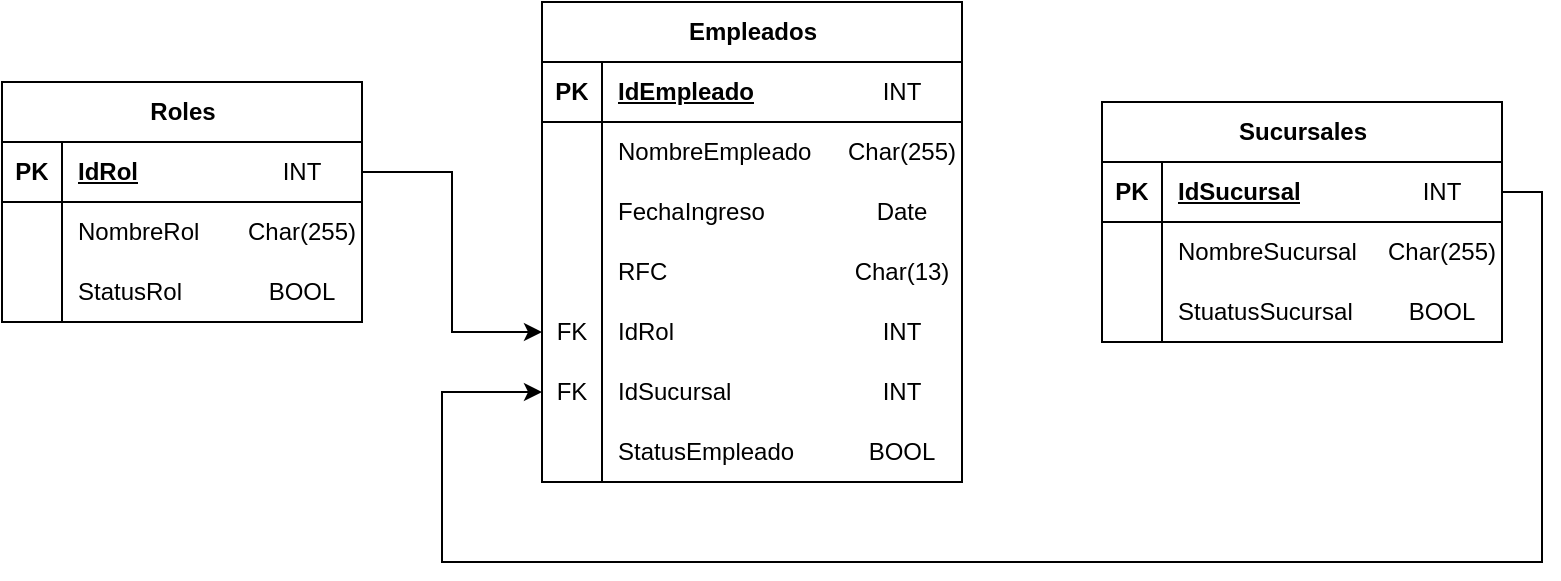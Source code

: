 <mxfile version="23.1.1" type="device">
  <diagram name="Page-1" id="CdMkw68POMr5SDG6O2PI">
    <mxGraphModel dx="1941" dy="936" grid="1" gridSize="10" guides="1" tooltips="1" connect="1" arrows="1" fold="1" page="1" pageScale="1" pageWidth="850" pageHeight="1100" math="0" shadow="0">
      <root>
        <mxCell id="0" />
        <mxCell id="1" parent="0" />
        <mxCell id="4RsAGTteASAhm9wXWUzw-1" value="Roles" style="shape=table;startSize=30;container=1;collapsible=1;childLayout=tableLayout;fixedRows=1;rowLines=0;fontStyle=1;align=center;resizeLast=1;html=1;" vertex="1" parent="1">
          <mxGeometry x="50" y="440" width="180" height="120" as="geometry" />
        </mxCell>
        <mxCell id="4RsAGTteASAhm9wXWUzw-2" value="" style="shape=tableRow;horizontal=0;startSize=0;swimlaneHead=0;swimlaneBody=0;fillColor=none;collapsible=0;dropTarget=0;points=[[0,0.5],[1,0.5]];portConstraint=eastwest;top=0;left=0;right=0;bottom=1;" vertex="1" parent="4RsAGTteASAhm9wXWUzw-1">
          <mxGeometry y="30" width="180" height="30" as="geometry" />
        </mxCell>
        <mxCell id="4RsAGTteASAhm9wXWUzw-3" value="PK" style="shape=partialRectangle;connectable=0;fillColor=none;top=0;left=0;bottom=0;right=0;fontStyle=1;overflow=hidden;whiteSpace=wrap;html=1;" vertex="1" parent="4RsAGTteASAhm9wXWUzw-2">
          <mxGeometry width="30" height="30" as="geometry">
            <mxRectangle width="30" height="30" as="alternateBounds" />
          </mxGeometry>
        </mxCell>
        <mxCell id="4RsAGTteASAhm9wXWUzw-4" value="IdRol" style="shape=partialRectangle;connectable=0;fillColor=none;top=0;left=0;bottom=0;right=0;align=left;spacingLeft=6;fontStyle=5;overflow=hidden;whiteSpace=wrap;html=1;" vertex="1" parent="4RsAGTteASAhm9wXWUzw-2">
          <mxGeometry x="30" width="150" height="30" as="geometry">
            <mxRectangle width="150" height="30" as="alternateBounds" />
          </mxGeometry>
        </mxCell>
        <mxCell id="4RsAGTteASAhm9wXWUzw-5" value="" style="shape=tableRow;horizontal=0;startSize=0;swimlaneHead=0;swimlaneBody=0;fillColor=none;collapsible=0;dropTarget=0;points=[[0,0.5],[1,0.5]];portConstraint=eastwest;top=0;left=0;right=0;bottom=0;" vertex="1" parent="4RsAGTteASAhm9wXWUzw-1">
          <mxGeometry y="60" width="180" height="30" as="geometry" />
        </mxCell>
        <mxCell id="4RsAGTteASAhm9wXWUzw-6" value="" style="shape=partialRectangle;connectable=0;fillColor=none;top=0;left=0;bottom=0;right=0;editable=1;overflow=hidden;whiteSpace=wrap;html=1;" vertex="1" parent="4RsAGTteASAhm9wXWUzw-5">
          <mxGeometry width="30" height="30" as="geometry">
            <mxRectangle width="30" height="30" as="alternateBounds" />
          </mxGeometry>
        </mxCell>
        <mxCell id="4RsAGTteASAhm9wXWUzw-7" value="NombreRol&amp;nbsp; &amp;nbsp; &amp;nbsp;&amp;nbsp;" style="shape=partialRectangle;connectable=0;fillColor=none;top=0;left=0;bottom=0;right=0;align=left;spacingLeft=6;overflow=hidden;whiteSpace=wrap;html=1;" vertex="1" parent="4RsAGTteASAhm9wXWUzw-5">
          <mxGeometry x="30" width="150" height="30" as="geometry">
            <mxRectangle width="150" height="30" as="alternateBounds" />
          </mxGeometry>
        </mxCell>
        <mxCell id="4RsAGTteASAhm9wXWUzw-76" value="" style="shape=tableRow;horizontal=0;startSize=0;swimlaneHead=0;swimlaneBody=0;fillColor=none;collapsible=0;dropTarget=0;points=[[0,0.5],[1,0.5]];portConstraint=eastwest;top=0;left=0;right=0;bottom=0;" vertex="1" parent="4RsAGTteASAhm9wXWUzw-1">
          <mxGeometry y="90" width="180" height="30" as="geometry" />
        </mxCell>
        <mxCell id="4RsAGTteASAhm9wXWUzw-77" value="" style="shape=partialRectangle;connectable=0;fillColor=none;top=0;left=0;bottom=0;right=0;editable=1;overflow=hidden;whiteSpace=wrap;html=1;" vertex="1" parent="4RsAGTteASAhm9wXWUzw-76">
          <mxGeometry width="30" height="30" as="geometry">
            <mxRectangle width="30" height="30" as="alternateBounds" />
          </mxGeometry>
        </mxCell>
        <mxCell id="4RsAGTteASAhm9wXWUzw-78" value="StatusRol&amp;nbsp; &amp;nbsp; &amp;nbsp; &amp;nbsp; &amp;nbsp;" style="shape=partialRectangle;connectable=0;fillColor=none;top=0;left=0;bottom=0;right=0;align=left;spacingLeft=6;overflow=hidden;whiteSpace=wrap;html=1;" vertex="1" parent="4RsAGTteASAhm9wXWUzw-76">
          <mxGeometry x="30" width="150" height="30" as="geometry">
            <mxRectangle width="150" height="30" as="alternateBounds" />
          </mxGeometry>
        </mxCell>
        <mxCell id="4RsAGTteASAhm9wXWUzw-14" value="Sucursales" style="shape=table;startSize=30;container=1;collapsible=1;childLayout=tableLayout;fixedRows=1;rowLines=0;fontStyle=1;align=center;resizeLast=1;html=1;" vertex="1" parent="1">
          <mxGeometry x="600" y="450" width="200" height="120" as="geometry" />
        </mxCell>
        <mxCell id="4RsAGTteASAhm9wXWUzw-15" value="" style="shape=tableRow;horizontal=0;startSize=0;swimlaneHead=0;swimlaneBody=0;fillColor=none;collapsible=0;dropTarget=0;points=[[0,0.5],[1,0.5]];portConstraint=eastwest;top=0;left=0;right=0;bottom=1;" vertex="1" parent="4RsAGTteASAhm9wXWUzw-14">
          <mxGeometry y="30" width="200" height="30" as="geometry" />
        </mxCell>
        <mxCell id="4RsAGTteASAhm9wXWUzw-16" value="PK" style="shape=partialRectangle;connectable=0;fillColor=none;top=0;left=0;bottom=0;right=0;fontStyle=1;overflow=hidden;whiteSpace=wrap;html=1;" vertex="1" parent="4RsAGTteASAhm9wXWUzw-15">
          <mxGeometry width="30" height="30" as="geometry">
            <mxRectangle width="30" height="30" as="alternateBounds" />
          </mxGeometry>
        </mxCell>
        <mxCell id="4RsAGTteASAhm9wXWUzw-17" value="IdSucursal" style="shape=partialRectangle;connectable=0;fillColor=none;top=0;left=0;bottom=0;right=0;align=left;spacingLeft=6;fontStyle=5;overflow=hidden;whiteSpace=wrap;html=1;" vertex="1" parent="4RsAGTteASAhm9wXWUzw-15">
          <mxGeometry x="30" width="170" height="30" as="geometry">
            <mxRectangle width="170" height="30" as="alternateBounds" />
          </mxGeometry>
        </mxCell>
        <mxCell id="4RsAGTteASAhm9wXWUzw-18" value="" style="shape=tableRow;horizontal=0;startSize=0;swimlaneHead=0;swimlaneBody=0;fillColor=none;collapsible=0;dropTarget=0;points=[[0,0.5],[1,0.5]];portConstraint=eastwest;top=0;left=0;right=0;bottom=0;" vertex="1" parent="4RsAGTteASAhm9wXWUzw-14">
          <mxGeometry y="60" width="200" height="30" as="geometry" />
        </mxCell>
        <mxCell id="4RsAGTteASAhm9wXWUzw-19" value="" style="shape=partialRectangle;connectable=0;fillColor=none;top=0;left=0;bottom=0;right=0;editable=1;overflow=hidden;whiteSpace=wrap;html=1;" vertex="1" parent="4RsAGTteASAhm9wXWUzw-18">
          <mxGeometry width="30" height="30" as="geometry">
            <mxRectangle width="30" height="30" as="alternateBounds" />
          </mxGeometry>
        </mxCell>
        <mxCell id="4RsAGTteASAhm9wXWUzw-20" value="NombreSucursal" style="shape=partialRectangle;connectable=0;fillColor=none;top=0;left=0;bottom=0;right=0;align=left;spacingLeft=6;overflow=hidden;whiteSpace=wrap;html=1;" vertex="1" parent="4RsAGTteASAhm9wXWUzw-18">
          <mxGeometry x="30" width="170" height="30" as="geometry">
            <mxRectangle width="170" height="30" as="alternateBounds" />
          </mxGeometry>
        </mxCell>
        <mxCell id="4RsAGTteASAhm9wXWUzw-21" value="" style="shape=tableRow;horizontal=0;startSize=0;swimlaneHead=0;swimlaneBody=0;fillColor=none;collapsible=0;dropTarget=0;points=[[0,0.5],[1,0.5]];portConstraint=eastwest;top=0;left=0;right=0;bottom=0;" vertex="1" parent="4RsAGTteASAhm9wXWUzw-14">
          <mxGeometry y="90" width="200" height="30" as="geometry" />
        </mxCell>
        <mxCell id="4RsAGTteASAhm9wXWUzw-22" value="" style="shape=partialRectangle;connectable=0;fillColor=none;top=0;left=0;bottom=0;right=0;editable=1;overflow=hidden;whiteSpace=wrap;html=1;" vertex="1" parent="4RsAGTteASAhm9wXWUzw-21">
          <mxGeometry width="30" height="30" as="geometry">
            <mxRectangle width="30" height="30" as="alternateBounds" />
          </mxGeometry>
        </mxCell>
        <mxCell id="4RsAGTteASAhm9wXWUzw-23" value="StuatusSucursal" style="shape=partialRectangle;connectable=0;fillColor=none;top=0;left=0;bottom=0;right=0;align=left;spacingLeft=6;overflow=hidden;whiteSpace=wrap;html=1;" vertex="1" parent="4RsAGTteASAhm9wXWUzw-21">
          <mxGeometry x="30" width="170" height="30" as="geometry">
            <mxRectangle width="170" height="30" as="alternateBounds" />
          </mxGeometry>
        </mxCell>
        <mxCell id="4RsAGTteASAhm9wXWUzw-27" value="Empleados" style="shape=table;startSize=30;container=1;collapsible=1;childLayout=tableLayout;fixedRows=1;rowLines=0;fontStyle=1;align=center;resizeLast=1;html=1;" vertex="1" parent="1">
          <mxGeometry x="320" y="400" width="210" height="240" as="geometry" />
        </mxCell>
        <mxCell id="4RsAGTteASAhm9wXWUzw-28" value="" style="shape=tableRow;horizontal=0;startSize=0;swimlaneHead=0;swimlaneBody=0;fillColor=none;collapsible=0;dropTarget=0;points=[[0,0.5],[1,0.5]];portConstraint=eastwest;top=0;left=0;right=0;bottom=1;" vertex="1" parent="4RsAGTteASAhm9wXWUzw-27">
          <mxGeometry y="30" width="210" height="30" as="geometry" />
        </mxCell>
        <mxCell id="4RsAGTteASAhm9wXWUzw-29" value="PK" style="shape=partialRectangle;connectable=0;fillColor=none;top=0;left=0;bottom=0;right=0;fontStyle=1;overflow=hidden;whiteSpace=wrap;html=1;" vertex="1" parent="4RsAGTteASAhm9wXWUzw-28">
          <mxGeometry width="30" height="30" as="geometry">
            <mxRectangle width="30" height="30" as="alternateBounds" />
          </mxGeometry>
        </mxCell>
        <mxCell id="4RsAGTteASAhm9wXWUzw-30" value="IdEmpleado" style="shape=partialRectangle;connectable=0;fillColor=none;top=0;left=0;bottom=0;right=0;align=left;spacingLeft=6;fontStyle=5;overflow=hidden;whiteSpace=wrap;html=1;" vertex="1" parent="4RsAGTteASAhm9wXWUzw-28">
          <mxGeometry x="30" width="180" height="30" as="geometry">
            <mxRectangle width="180" height="30" as="alternateBounds" />
          </mxGeometry>
        </mxCell>
        <mxCell id="4RsAGTteASAhm9wXWUzw-31" value="" style="shape=tableRow;horizontal=0;startSize=0;swimlaneHead=0;swimlaneBody=0;fillColor=none;collapsible=0;dropTarget=0;points=[[0,0.5],[1,0.5]];portConstraint=eastwest;top=0;left=0;right=0;bottom=0;" vertex="1" parent="4RsAGTteASAhm9wXWUzw-27">
          <mxGeometry y="60" width="210" height="30" as="geometry" />
        </mxCell>
        <mxCell id="4RsAGTteASAhm9wXWUzw-32" value="" style="shape=partialRectangle;connectable=0;fillColor=none;top=0;left=0;bottom=0;right=0;editable=1;overflow=hidden;whiteSpace=wrap;html=1;" vertex="1" parent="4RsAGTteASAhm9wXWUzw-31">
          <mxGeometry width="30" height="30" as="geometry">
            <mxRectangle width="30" height="30" as="alternateBounds" />
          </mxGeometry>
        </mxCell>
        <mxCell id="4RsAGTteASAhm9wXWUzw-33" value="NombreEmpleado" style="shape=partialRectangle;connectable=0;fillColor=none;top=0;left=0;bottom=0;right=0;align=left;spacingLeft=6;overflow=hidden;whiteSpace=wrap;html=1;" vertex="1" parent="4RsAGTteASAhm9wXWUzw-31">
          <mxGeometry x="30" width="180" height="30" as="geometry">
            <mxRectangle width="180" height="30" as="alternateBounds" />
          </mxGeometry>
        </mxCell>
        <mxCell id="4RsAGTteASAhm9wXWUzw-66" value="" style="shape=tableRow;horizontal=0;startSize=0;swimlaneHead=0;swimlaneBody=0;fillColor=none;collapsible=0;dropTarget=0;points=[[0,0.5],[1,0.5]];portConstraint=eastwest;top=0;left=0;right=0;bottom=0;" vertex="1" parent="4RsAGTteASAhm9wXWUzw-27">
          <mxGeometry y="90" width="210" height="30" as="geometry" />
        </mxCell>
        <mxCell id="4RsAGTteASAhm9wXWUzw-67" value="" style="shape=partialRectangle;connectable=0;fillColor=none;top=0;left=0;bottom=0;right=0;editable=1;overflow=hidden;whiteSpace=wrap;html=1;" vertex="1" parent="4RsAGTteASAhm9wXWUzw-66">
          <mxGeometry width="30" height="30" as="geometry">
            <mxRectangle width="30" height="30" as="alternateBounds" />
          </mxGeometry>
        </mxCell>
        <mxCell id="4RsAGTteASAhm9wXWUzw-68" value="FechaIngreso" style="shape=partialRectangle;connectable=0;fillColor=none;top=0;left=0;bottom=0;right=0;align=left;spacingLeft=6;overflow=hidden;whiteSpace=wrap;html=1;" vertex="1" parent="4RsAGTteASAhm9wXWUzw-66">
          <mxGeometry x="30" width="180" height="30" as="geometry">
            <mxRectangle width="180" height="30" as="alternateBounds" />
          </mxGeometry>
        </mxCell>
        <mxCell id="4RsAGTteASAhm9wXWUzw-34" value="" style="shape=tableRow;horizontal=0;startSize=0;swimlaneHead=0;swimlaneBody=0;fillColor=none;collapsible=0;dropTarget=0;points=[[0,0.5],[1,0.5]];portConstraint=eastwest;top=0;left=0;right=0;bottom=0;" vertex="1" parent="4RsAGTteASAhm9wXWUzw-27">
          <mxGeometry y="120" width="210" height="30" as="geometry" />
        </mxCell>
        <mxCell id="4RsAGTteASAhm9wXWUzw-35" value="" style="shape=partialRectangle;connectable=0;fillColor=none;top=0;left=0;bottom=0;right=0;editable=1;overflow=hidden;whiteSpace=wrap;html=1;" vertex="1" parent="4RsAGTteASAhm9wXWUzw-34">
          <mxGeometry width="30" height="30" as="geometry">
            <mxRectangle width="30" height="30" as="alternateBounds" />
          </mxGeometry>
        </mxCell>
        <mxCell id="4RsAGTteASAhm9wXWUzw-36" value="RFC" style="shape=partialRectangle;connectable=0;fillColor=none;top=0;left=0;bottom=0;right=0;align=left;spacingLeft=6;overflow=hidden;whiteSpace=wrap;html=1;" vertex="1" parent="4RsAGTteASAhm9wXWUzw-34">
          <mxGeometry x="30" width="180" height="30" as="geometry">
            <mxRectangle width="180" height="30" as="alternateBounds" />
          </mxGeometry>
        </mxCell>
        <mxCell id="4RsAGTteASAhm9wXWUzw-37" value="" style="shape=tableRow;horizontal=0;startSize=0;swimlaneHead=0;swimlaneBody=0;fillColor=none;collapsible=0;dropTarget=0;points=[[0,0.5],[1,0.5]];portConstraint=eastwest;top=0;left=0;right=0;bottom=0;" vertex="1" parent="4RsAGTteASAhm9wXWUzw-27">
          <mxGeometry y="150" width="210" height="30" as="geometry" />
        </mxCell>
        <mxCell id="4RsAGTteASAhm9wXWUzw-38" value="FK" style="shape=partialRectangle;connectable=0;fillColor=none;top=0;left=0;bottom=0;right=0;editable=1;overflow=hidden;whiteSpace=wrap;html=1;" vertex="1" parent="4RsAGTteASAhm9wXWUzw-37">
          <mxGeometry width="30" height="30" as="geometry">
            <mxRectangle width="30" height="30" as="alternateBounds" />
          </mxGeometry>
        </mxCell>
        <mxCell id="4RsAGTteASAhm9wXWUzw-39" value="IdRol" style="shape=partialRectangle;connectable=0;fillColor=none;top=0;left=0;bottom=0;right=0;align=left;spacingLeft=6;overflow=hidden;whiteSpace=wrap;html=1;" vertex="1" parent="4RsAGTteASAhm9wXWUzw-37">
          <mxGeometry x="30" width="180" height="30" as="geometry">
            <mxRectangle width="180" height="30" as="alternateBounds" />
          </mxGeometry>
        </mxCell>
        <mxCell id="4RsAGTteASAhm9wXWUzw-47" value="" style="shape=tableRow;horizontal=0;startSize=0;swimlaneHead=0;swimlaneBody=0;fillColor=none;collapsible=0;dropTarget=0;points=[[0,0.5],[1,0.5]];portConstraint=eastwest;top=0;left=0;right=0;bottom=0;" vertex="1" parent="4RsAGTteASAhm9wXWUzw-27">
          <mxGeometry y="180" width="210" height="30" as="geometry" />
        </mxCell>
        <mxCell id="4RsAGTteASAhm9wXWUzw-48" value="FK" style="shape=partialRectangle;connectable=0;fillColor=none;top=0;left=0;bottom=0;right=0;editable=1;overflow=hidden;whiteSpace=wrap;html=1;" vertex="1" parent="4RsAGTteASAhm9wXWUzw-47">
          <mxGeometry width="30" height="30" as="geometry">
            <mxRectangle width="30" height="30" as="alternateBounds" />
          </mxGeometry>
        </mxCell>
        <mxCell id="4RsAGTteASAhm9wXWUzw-49" value="IdSucursal" style="shape=partialRectangle;connectable=0;fillColor=none;top=0;left=0;bottom=0;right=0;align=left;spacingLeft=6;overflow=hidden;whiteSpace=wrap;html=1;" vertex="1" parent="4RsAGTteASAhm9wXWUzw-47">
          <mxGeometry x="30" width="180" height="30" as="geometry">
            <mxRectangle width="180" height="30" as="alternateBounds" />
          </mxGeometry>
        </mxCell>
        <mxCell id="4RsAGTteASAhm9wXWUzw-98" value="" style="shape=tableRow;horizontal=0;startSize=0;swimlaneHead=0;swimlaneBody=0;fillColor=none;collapsible=0;dropTarget=0;points=[[0,0.5],[1,0.5]];portConstraint=eastwest;top=0;left=0;right=0;bottom=0;" vertex="1" parent="4RsAGTteASAhm9wXWUzw-27">
          <mxGeometry y="210" width="210" height="30" as="geometry" />
        </mxCell>
        <mxCell id="4RsAGTteASAhm9wXWUzw-99" value="" style="shape=partialRectangle;connectable=0;fillColor=none;top=0;left=0;bottom=0;right=0;editable=1;overflow=hidden;whiteSpace=wrap;html=1;" vertex="1" parent="4RsAGTteASAhm9wXWUzw-98">
          <mxGeometry width="30" height="30" as="geometry">
            <mxRectangle width="30" height="30" as="alternateBounds" />
          </mxGeometry>
        </mxCell>
        <mxCell id="4RsAGTteASAhm9wXWUzw-100" value="StatusEmpleado" style="shape=partialRectangle;connectable=0;fillColor=none;top=0;left=0;bottom=0;right=0;align=left;spacingLeft=6;overflow=hidden;whiteSpace=wrap;html=1;" vertex="1" parent="4RsAGTteASAhm9wXWUzw-98">
          <mxGeometry x="30" width="180" height="30" as="geometry">
            <mxRectangle width="180" height="30" as="alternateBounds" />
          </mxGeometry>
        </mxCell>
        <mxCell id="4RsAGTteASAhm9wXWUzw-101" style="edgeStyle=orthogonalEdgeStyle;rounded=0;orthogonalLoop=1;jettySize=auto;html=1;" edge="1" parent="1" source="4RsAGTteASAhm9wXWUzw-2" target="4RsAGTteASAhm9wXWUzw-37">
          <mxGeometry relative="1" as="geometry" />
        </mxCell>
        <mxCell id="4RsAGTteASAhm9wXWUzw-102" style="edgeStyle=orthogonalEdgeStyle;rounded=0;orthogonalLoop=1;jettySize=auto;html=1;exitX=1;exitY=0.5;exitDx=0;exitDy=0;" edge="1" parent="1" source="4RsAGTteASAhm9wXWUzw-15" target="4RsAGTteASAhm9wXWUzw-47">
          <mxGeometry relative="1" as="geometry">
            <Array as="points">
              <mxPoint x="820" y="495" />
              <mxPoint x="820" y="680" />
              <mxPoint x="270" y="680" />
              <mxPoint x="270" y="595" />
            </Array>
          </mxGeometry>
        </mxCell>
        <mxCell id="4RsAGTteASAhm9wXWUzw-103" value="INT" style="text;html=1;strokeColor=none;fillColor=none;align=center;verticalAlign=middle;whiteSpace=wrap;rounded=0;" vertex="1" parent="1">
          <mxGeometry x="170" y="470" width="60" height="30" as="geometry" />
        </mxCell>
        <mxCell id="4RsAGTteASAhm9wXWUzw-104" value="Char(255)" style="text;html=1;strokeColor=none;fillColor=none;align=center;verticalAlign=middle;whiteSpace=wrap;rounded=0;" vertex="1" parent="1">
          <mxGeometry x="170" y="500" width="60" height="30" as="geometry" />
        </mxCell>
        <mxCell id="4RsAGTteASAhm9wXWUzw-105" value="BOOL" style="text;html=1;strokeColor=none;fillColor=none;align=center;verticalAlign=middle;whiteSpace=wrap;rounded=0;" vertex="1" parent="1">
          <mxGeometry x="170" y="530" width="60" height="30" as="geometry" />
        </mxCell>
        <mxCell id="4RsAGTteASAhm9wXWUzw-106" value="INT" style="text;html=1;strokeColor=none;fillColor=none;align=center;verticalAlign=middle;whiteSpace=wrap;rounded=0;" vertex="1" parent="1">
          <mxGeometry x="470" y="430" width="60" height="30" as="geometry" />
        </mxCell>
        <mxCell id="4RsAGTteASAhm9wXWUzw-107" value="INT" style="text;html=1;strokeColor=none;fillColor=none;align=center;verticalAlign=middle;whiteSpace=wrap;rounded=0;" vertex="1" parent="1">
          <mxGeometry x="740" y="480" width="60" height="30" as="geometry" />
        </mxCell>
        <mxCell id="4RsAGTteASAhm9wXWUzw-108" value="INT" style="text;html=1;strokeColor=none;fillColor=none;align=center;verticalAlign=middle;whiteSpace=wrap;rounded=0;" vertex="1" parent="1">
          <mxGeometry x="470" y="550" width="60" height="30" as="geometry" />
        </mxCell>
        <mxCell id="4RsAGTteASAhm9wXWUzw-109" value="INT" style="text;html=1;strokeColor=none;fillColor=none;align=center;verticalAlign=middle;whiteSpace=wrap;rounded=0;" vertex="1" parent="1">
          <mxGeometry x="470" y="580" width="60" height="30" as="geometry" />
        </mxCell>
        <mxCell id="4RsAGTteASAhm9wXWUzw-110" value="BOOL" style="text;html=1;strokeColor=none;fillColor=none;align=center;verticalAlign=middle;whiteSpace=wrap;rounded=0;" vertex="1" parent="1">
          <mxGeometry x="470" y="610" width="60" height="30" as="geometry" />
        </mxCell>
        <mxCell id="4RsAGTteASAhm9wXWUzw-111" value="BOOL" style="text;html=1;strokeColor=none;fillColor=none;align=center;verticalAlign=middle;whiteSpace=wrap;rounded=0;" vertex="1" parent="1">
          <mxGeometry x="740" y="540" width="60" height="30" as="geometry" />
        </mxCell>
        <mxCell id="4RsAGTteASAhm9wXWUzw-112" value="Char(255)" style="text;html=1;strokeColor=none;fillColor=none;align=center;verticalAlign=middle;whiteSpace=wrap;rounded=0;" vertex="1" parent="1">
          <mxGeometry x="470" y="460" width="60" height="30" as="geometry" />
        </mxCell>
        <mxCell id="4RsAGTteASAhm9wXWUzw-113" value="Char(13)" style="text;html=1;strokeColor=none;fillColor=none;align=center;verticalAlign=middle;whiteSpace=wrap;rounded=0;" vertex="1" parent="1">
          <mxGeometry x="470" y="520" width="60" height="30" as="geometry" />
        </mxCell>
        <mxCell id="4RsAGTteASAhm9wXWUzw-114" value="Char(255)" style="text;html=1;strokeColor=none;fillColor=none;align=center;verticalAlign=middle;whiteSpace=wrap;rounded=0;" vertex="1" parent="1">
          <mxGeometry x="740" y="510" width="60" height="30" as="geometry" />
        </mxCell>
        <mxCell id="4RsAGTteASAhm9wXWUzw-115" value="Date" style="text;html=1;strokeColor=none;fillColor=none;align=center;verticalAlign=middle;whiteSpace=wrap;rounded=0;" vertex="1" parent="1">
          <mxGeometry x="470" y="490" width="60" height="30" as="geometry" />
        </mxCell>
      </root>
    </mxGraphModel>
  </diagram>
</mxfile>
